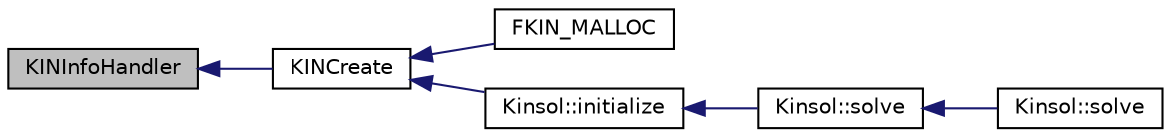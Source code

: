 digraph "KINInfoHandler"
{
  edge [fontname="Helvetica",fontsize="10",labelfontname="Helvetica",labelfontsize="10"];
  node [fontname="Helvetica",fontsize="10",shape=record];
  rankdir="LR";
  Node8 [label="KINInfoHandler",height=0.2,width=0.4,color="black", fillcolor="grey75", style="filled", fontcolor="black"];
  Node8 -> Node9 [dir="back",color="midnightblue",fontsize="10",style="solid",fontname="Helvetica"];
  Node9 [label="KINCreate",height=0.2,width=0.4,color="black", fillcolor="white", style="filled",URL="$d9/d42/kinsol_8c.html#a27146be27fd9f93ed5bce8e208c35dd6"];
  Node9 -> Node10 [dir="back",color="midnightblue",fontsize="10",style="solid",fontname="Helvetica"];
  Node10 [label="FKIN_MALLOC",height=0.2,width=0.4,color="black", fillcolor="white", style="filled",URL="$d8/d62/fkinsol_8h.html#ac4472d20a632ed9e9605b6b445b8fa6b"];
  Node9 -> Node11 [dir="back",color="midnightblue",fontsize="10",style="solid",fontname="Helvetica"];
  Node11 [label="Kinsol::initialize",height=0.2,width=0.4,color="black", fillcolor="white", style="filled",URL="$d9/dad/group__solver_kinsol.html#ga056cece1b5bb225d876de901b8909efc",tooltip="(Re-) initialize the solver "];
  Node11 -> Node12 [dir="back",color="midnightblue",fontsize="10",style="solid",fontname="Helvetica"];
  Node12 [label="Kinsol::solve",height=0.2,width=0.4,color="black", fillcolor="white", style="filled",URL="$d9/dad/group__solver_kinsol.html#ga8a18d3188ad48db47e0d37a29cdc33a2",tooltip="Solution of a (non-)linear system of equations. "];
  Node12 -> Node13 [dir="back",color="midnightblue",fontsize="10",style="solid",fontname="Helvetica"];
  Node13 [label="Kinsol::solve",height=0.2,width=0.4,color="black", fillcolor="white", style="filled",URL="$d9/dad/group__solver_kinsol.html#ga7f7e89f5594dff3c546c946054814a29"];
}
